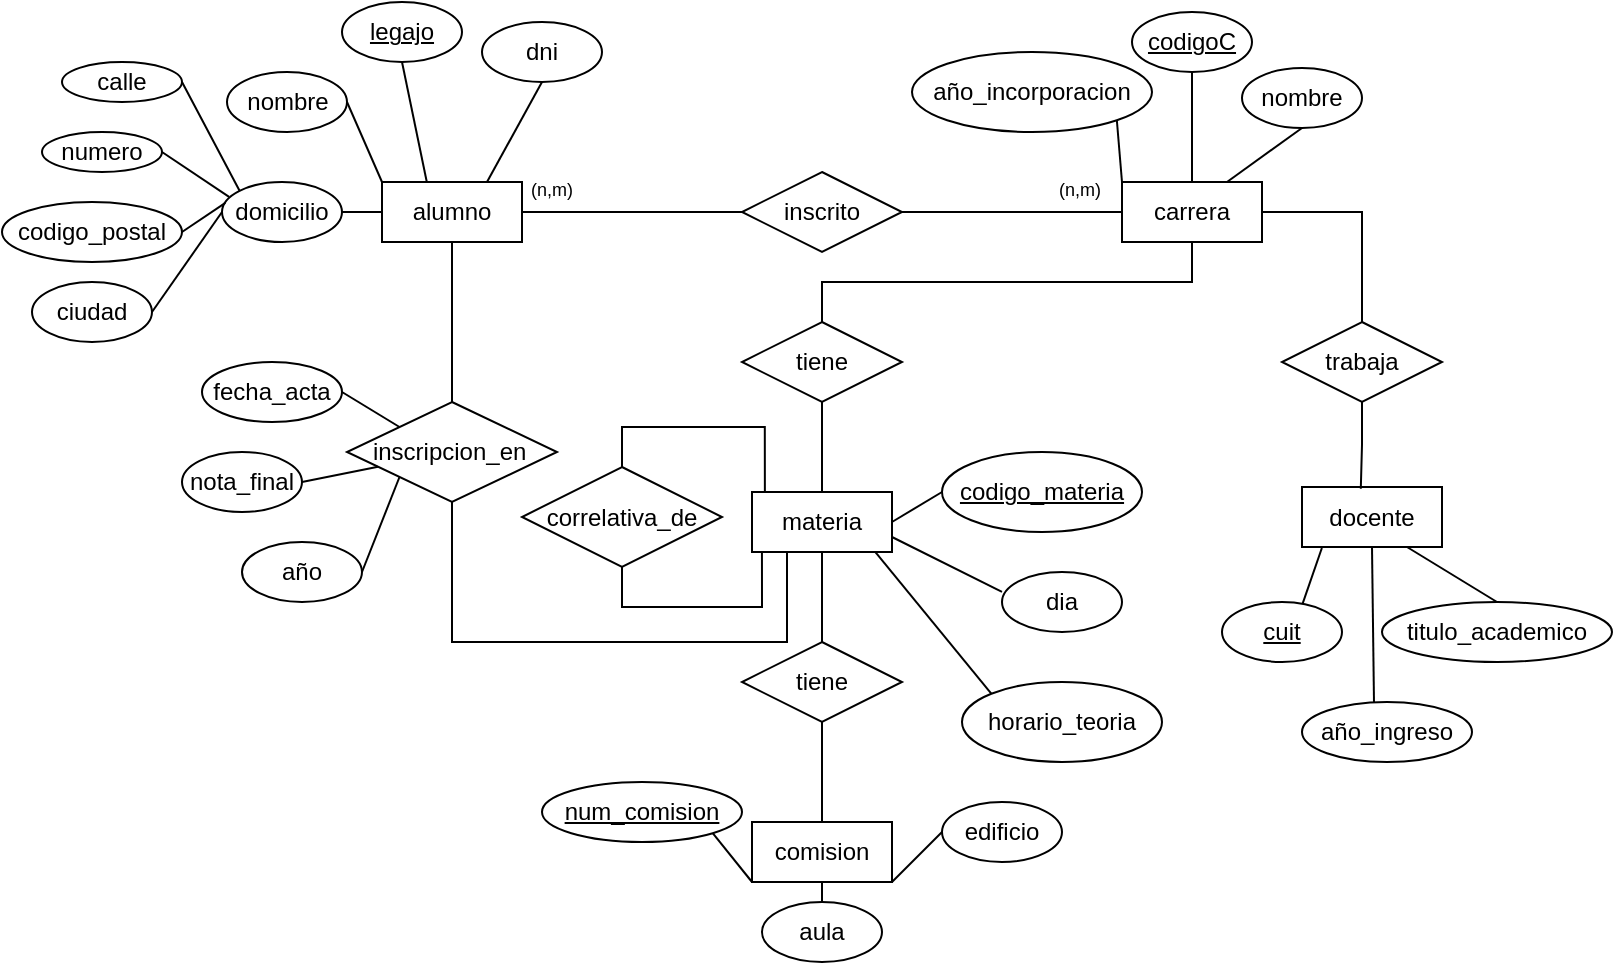 <mxfile version="27.1.4">
  <diagram name="Página-1" id="LSa585z5DlNZ0hhu597N">
    <mxGraphModel dx="1200" dy="477" grid="0" gridSize="10" guides="1" tooltips="1" connect="1" arrows="1" fold="1" page="1" pageScale="1" pageWidth="827" pageHeight="1169" math="0" shadow="0">
      <root>
        <mxCell id="0" />
        <mxCell id="1" parent="0" />
        <mxCell id="OiiH3KWqHJdRT1orfoy_-14" style="edgeStyle=orthogonalEdgeStyle;rounded=0;orthogonalLoop=1;jettySize=auto;html=1;entryX=0;entryY=0.5;entryDx=0;entryDy=0;endArrow=none;startFill=0;" edge="1" parent="1" source="2jVrClkyNnCrI50fUXQd-1" target="OiiH3KWqHJdRT1orfoy_-13">
          <mxGeometry relative="1" as="geometry" />
        </mxCell>
        <mxCell id="OiiH3KWqHJdRT1orfoy_-26" style="edgeStyle=orthogonalEdgeStyle;rounded=0;orthogonalLoop=1;jettySize=auto;html=1;exitX=0;exitY=0.5;exitDx=0;exitDy=0;entryX=1;entryY=0.5;entryDx=0;entryDy=0;endArrow=none;startFill=0;" edge="1" parent="1" source="2jVrClkyNnCrI50fUXQd-1" target="2jVrClkyNnCrI50fUXQd-5">
          <mxGeometry relative="1" as="geometry" />
        </mxCell>
        <mxCell id="OiiH3KWqHJdRT1orfoy_-52" style="edgeStyle=orthogonalEdgeStyle;rounded=0;orthogonalLoop=1;jettySize=auto;html=1;exitX=0.5;exitY=1;exitDx=0;exitDy=0;endArrow=none;startFill=0;" edge="1" parent="1" source="2jVrClkyNnCrI50fUXQd-1" target="OiiH3KWqHJdRT1orfoy_-33">
          <mxGeometry relative="1" as="geometry" />
        </mxCell>
        <mxCell id="2jVrClkyNnCrI50fUXQd-1" value="alumno" style="rounded=0;whiteSpace=wrap;html=1;" parent="1" vertex="1">
          <mxGeometry x="193" y="181" width="70" height="30" as="geometry" />
        </mxCell>
        <mxCell id="2jVrClkyNnCrI50fUXQd-2" value="&lt;u&gt;legajo&lt;/u&gt;" style="ellipse;whiteSpace=wrap;html=1;" parent="1" vertex="1">
          <mxGeometry x="173" y="91" width="60" height="30" as="geometry" />
        </mxCell>
        <mxCell id="2jVrClkyNnCrI50fUXQd-3" value="dni" style="ellipse;whiteSpace=wrap;html=1;" parent="1" vertex="1">
          <mxGeometry x="243" y="101" width="60" height="30" as="geometry" />
        </mxCell>
        <mxCell id="2jVrClkyNnCrI50fUXQd-4" value="nombre" style="ellipse;whiteSpace=wrap;html=1;" parent="1" vertex="1">
          <mxGeometry x="115.5" y="126" width="60" height="30" as="geometry" />
        </mxCell>
        <mxCell id="2jVrClkyNnCrI50fUXQd-5" value="domicilio" style="ellipse;whiteSpace=wrap;html=1;" parent="1" vertex="1">
          <mxGeometry x="113" y="181" width="60" height="30" as="geometry" />
        </mxCell>
        <mxCell id="2jVrClkyNnCrI50fUXQd-6" value="calle" style="ellipse;whiteSpace=wrap;html=1;" parent="1" vertex="1">
          <mxGeometry x="33" y="121" width="60" height="20" as="geometry" />
        </mxCell>
        <mxCell id="2jVrClkyNnCrI50fUXQd-7" value="codigo_postal" style="ellipse;whiteSpace=wrap;html=1;" parent="1" vertex="1">
          <mxGeometry x="3" y="191" width="90" height="30" as="geometry" />
        </mxCell>
        <mxCell id="2jVrClkyNnCrI50fUXQd-8" value="numero" style="ellipse;whiteSpace=wrap;html=1;" parent="1" vertex="1">
          <mxGeometry x="23" y="156" width="60" height="20" as="geometry" />
        </mxCell>
        <mxCell id="2jVrClkyNnCrI50fUXQd-10" value="ciudad" style="ellipse;whiteSpace=wrap;html=1;" parent="1" vertex="1">
          <mxGeometry x="18" y="231" width="60" height="30" as="geometry" />
        </mxCell>
        <mxCell id="2jVrClkyNnCrI50fUXQd-11" value="año_incorporacion" style="ellipse;whiteSpace=wrap;html=1;" parent="1" vertex="1">
          <mxGeometry x="458" y="116" width="120" height="40" as="geometry" />
        </mxCell>
        <mxCell id="2jVrClkyNnCrI50fUXQd-12" value="&lt;u&gt;codigoC&lt;/u&gt;" style="ellipse;whiteSpace=wrap;html=1;" parent="1" vertex="1">
          <mxGeometry x="568" y="96" width="60" height="30" as="geometry" />
        </mxCell>
        <mxCell id="OiiH3KWqHJdRT1orfoy_-72" style="edgeStyle=orthogonalEdgeStyle;rounded=0;orthogonalLoop=1;jettySize=auto;html=1;entryX=0.5;entryY=0;entryDx=0;entryDy=0;endArrow=none;startFill=0;" edge="1" parent="1" source="2jVrClkyNnCrI50fUXQd-13" target="OiiH3KWqHJdRT1orfoy_-18">
          <mxGeometry relative="1" as="geometry" />
        </mxCell>
        <mxCell id="2jVrClkyNnCrI50fUXQd-13" value="carrera" style="rounded=0;whiteSpace=wrap;html=1;" parent="1" vertex="1">
          <mxGeometry x="563" y="181" width="70" height="30" as="geometry" />
        </mxCell>
        <mxCell id="2jVrClkyNnCrI50fUXQd-14" value="&lt;u&gt;cuit&lt;/u&gt;" style="ellipse;whiteSpace=wrap;html=1;" parent="1" vertex="1">
          <mxGeometry x="613" y="391" width="60" height="30" as="geometry" />
        </mxCell>
        <mxCell id="2jVrClkyNnCrI50fUXQd-22" value="nombre" style="ellipse;whiteSpace=wrap;html=1;" parent="1" vertex="1">
          <mxGeometry x="623" y="124" width="60" height="30" as="geometry" />
        </mxCell>
        <mxCell id="OiiH3KWqHJdRT1orfoy_-50" style="edgeStyle=orthogonalEdgeStyle;rounded=0;orthogonalLoop=1;jettySize=auto;html=1;exitX=0.5;exitY=1;exitDx=0;exitDy=0;endArrow=none;startFill=0;" edge="1" parent="1" source="2jVrClkyNnCrI50fUXQd-27" target="OiiH3KWqHJdRT1orfoy_-19">
          <mxGeometry relative="1" as="geometry" />
        </mxCell>
        <mxCell id="2jVrClkyNnCrI50fUXQd-27" value="materia" style="rounded=0;whiteSpace=wrap;html=1;" parent="1" vertex="1">
          <mxGeometry x="378" y="336" width="70" height="30" as="geometry" />
        </mxCell>
        <mxCell id="2jVrClkyNnCrI50fUXQd-28" value="docente" style="rounded=0;whiteSpace=wrap;html=1;" parent="1" vertex="1">
          <mxGeometry x="653" y="333.5" width="70" height="30" as="geometry" />
        </mxCell>
        <mxCell id="2jVrClkyNnCrI50fUXQd-29" value="comision" style="rounded=0;whiteSpace=wrap;html=1;" parent="1" vertex="1">
          <mxGeometry x="378" y="501" width="70" height="30" as="geometry" />
        </mxCell>
        <mxCell id="OiiH3KWqHJdRT1orfoy_-4" value="año_ingreso" style="ellipse;whiteSpace=wrap;html=1;" vertex="1" parent="1">
          <mxGeometry x="653" y="441" width="85" height="30" as="geometry" />
        </mxCell>
        <mxCell id="OiiH3KWqHJdRT1orfoy_-5" value="edificio" style="ellipse;whiteSpace=wrap;html=1;" vertex="1" parent="1">
          <mxGeometry x="473" y="491" width="60" height="30" as="geometry" />
        </mxCell>
        <mxCell id="OiiH3KWqHJdRT1orfoy_-6" value="aula" style="ellipse;whiteSpace=wrap;html=1;" vertex="1" parent="1">
          <mxGeometry x="383" y="541" width="60" height="30" as="geometry" />
        </mxCell>
        <mxCell id="OiiH3KWqHJdRT1orfoy_-7" value="titulo_academico" style="ellipse;whiteSpace=wrap;html=1;" vertex="1" parent="1">
          <mxGeometry x="693" y="391" width="115" height="30" as="geometry" />
        </mxCell>
        <mxCell id="OiiH3KWqHJdRT1orfoy_-8" value="&lt;u&gt;codigo_materia&lt;/u&gt;" style="ellipse;whiteSpace=wrap;html=1;" vertex="1" parent="1">
          <mxGeometry x="473" y="316" width="100" height="40" as="geometry" />
        </mxCell>
        <mxCell id="OiiH3KWqHJdRT1orfoy_-9" value="dia" style="ellipse;whiteSpace=wrap;html=1;" vertex="1" parent="1">
          <mxGeometry x="503" y="376" width="60" height="30" as="geometry" />
        </mxCell>
        <mxCell id="OiiH3KWqHJdRT1orfoy_-10" value="horario_teoria" style="ellipse;whiteSpace=wrap;html=1;" vertex="1" parent="1">
          <mxGeometry x="483" y="431" width="100" height="40" as="geometry" />
        </mxCell>
        <mxCell id="OiiH3KWqHJdRT1orfoy_-15" style="edgeStyle=orthogonalEdgeStyle;rounded=0;orthogonalLoop=1;jettySize=auto;html=1;exitX=1;exitY=0.5;exitDx=0;exitDy=0;entryX=0;entryY=0.5;entryDx=0;entryDy=0;endArrow=none;endFill=1;startFill=0;" edge="1" parent="1" source="OiiH3KWqHJdRT1orfoy_-13" target="2jVrClkyNnCrI50fUXQd-13">
          <mxGeometry relative="1" as="geometry" />
        </mxCell>
        <mxCell id="OiiH3KWqHJdRT1orfoy_-13" value="inscrito" style="rhombus;whiteSpace=wrap;html=1;" vertex="1" parent="1">
          <mxGeometry x="373" y="176" width="80" height="40" as="geometry" />
        </mxCell>
        <mxCell id="OiiH3KWqHJdRT1orfoy_-45" style="edgeStyle=orthogonalEdgeStyle;rounded=0;orthogonalLoop=1;jettySize=auto;html=1;exitX=0.5;exitY=0;exitDx=0;exitDy=0;entryX=0.5;entryY=1;entryDx=0;entryDy=0;endArrow=none;startFill=0;" edge="1" parent="1" source="OiiH3KWqHJdRT1orfoy_-17" target="2jVrClkyNnCrI50fUXQd-13">
          <mxGeometry relative="1" as="geometry" />
        </mxCell>
        <mxCell id="OiiH3KWqHJdRT1orfoy_-46" style="edgeStyle=orthogonalEdgeStyle;rounded=0;orthogonalLoop=1;jettySize=auto;html=1;exitX=0.5;exitY=1;exitDx=0;exitDy=0;entryX=0.5;entryY=0;entryDx=0;entryDy=0;endArrow=none;startFill=0;" edge="1" parent="1" source="OiiH3KWqHJdRT1orfoy_-17" target="2jVrClkyNnCrI50fUXQd-27">
          <mxGeometry relative="1" as="geometry" />
        </mxCell>
        <mxCell id="OiiH3KWqHJdRT1orfoy_-17" value="tiene" style="rhombus;whiteSpace=wrap;html=1;" vertex="1" parent="1">
          <mxGeometry x="373" y="251" width="80" height="40" as="geometry" />
        </mxCell>
        <mxCell id="OiiH3KWqHJdRT1orfoy_-18" value="trabaja" style="rhombus;whiteSpace=wrap;html=1;" vertex="1" parent="1">
          <mxGeometry x="643" y="251" width="80" height="40" as="geometry" />
        </mxCell>
        <mxCell id="OiiH3KWqHJdRT1orfoy_-51" style="edgeStyle=orthogonalEdgeStyle;rounded=0;orthogonalLoop=1;jettySize=auto;html=1;exitX=0.5;exitY=1;exitDx=0;exitDy=0;entryX=0.5;entryY=0;entryDx=0;entryDy=0;endArrow=none;startFill=0;" edge="1" parent="1" source="OiiH3KWqHJdRT1orfoy_-19" target="2jVrClkyNnCrI50fUXQd-29">
          <mxGeometry relative="1" as="geometry" />
        </mxCell>
        <mxCell id="OiiH3KWqHJdRT1orfoy_-19" value="tiene" style="rhombus;whiteSpace=wrap;html=1;" vertex="1" parent="1">
          <mxGeometry x="373" y="411" width="80" height="40" as="geometry" />
        </mxCell>
        <mxCell id="OiiH3KWqHJdRT1orfoy_-28" value="" style="endArrow=none;html=1;rounded=0;entryX=1;entryY=0.5;entryDx=0;entryDy=0;exitX=0;exitY=0;exitDx=0;exitDy=0;" edge="1" parent="1" source="2jVrClkyNnCrI50fUXQd-5" target="2jVrClkyNnCrI50fUXQd-6">
          <mxGeometry width="50" height="50" relative="1" as="geometry">
            <mxPoint x="123" y="211" as="sourcePoint" />
            <mxPoint x="173" y="161" as="targetPoint" />
          </mxGeometry>
        </mxCell>
        <mxCell id="OiiH3KWqHJdRT1orfoy_-29" value="" style="endArrow=none;html=1;rounded=0;entryX=1;entryY=0.5;entryDx=0;entryDy=0;exitX=0.059;exitY=0.249;exitDx=0;exitDy=0;exitPerimeter=0;" edge="1" parent="1" source="2jVrClkyNnCrI50fUXQd-5" target="2jVrClkyNnCrI50fUXQd-8">
          <mxGeometry width="50" height="50" relative="1" as="geometry">
            <mxPoint x="151" y="266" as="sourcePoint" />
            <mxPoint x="93" y="111" as="targetPoint" />
          </mxGeometry>
        </mxCell>
        <mxCell id="OiiH3KWqHJdRT1orfoy_-31" value="" style="endArrow=none;html=1;rounded=0;entryX=1;entryY=0.5;entryDx=0;entryDy=0;exitX=0.028;exitY=0.347;exitDx=0;exitDy=0;exitPerimeter=0;" edge="1" parent="1" source="2jVrClkyNnCrI50fUXQd-5" target="2jVrClkyNnCrI50fUXQd-7">
          <mxGeometry width="50" height="50" relative="1" as="geometry">
            <mxPoint x="141" y="286" as="sourcePoint" />
            <mxPoint x="83" y="131" as="targetPoint" />
          </mxGeometry>
        </mxCell>
        <mxCell id="OiiH3KWqHJdRT1orfoy_-32" value="" style="endArrow=none;html=1;rounded=0;entryX=1;entryY=0.5;entryDx=0;entryDy=0;exitX=0;exitY=0.5;exitDx=0;exitDy=0;" edge="1" parent="1" source="2jVrClkyNnCrI50fUXQd-5" target="2jVrClkyNnCrI50fUXQd-10">
          <mxGeometry width="50" height="50" relative="1" as="geometry">
            <mxPoint x="141" y="326" as="sourcePoint" />
            <mxPoint x="83" y="171" as="targetPoint" />
          </mxGeometry>
        </mxCell>
        <mxCell id="OiiH3KWqHJdRT1orfoy_-53" style="edgeStyle=orthogonalEdgeStyle;rounded=0;orthogonalLoop=1;jettySize=auto;html=1;entryX=0.25;entryY=1;entryDx=0;entryDy=0;exitX=0.5;exitY=1;exitDx=0;exitDy=0;endArrow=none;startFill=0;" edge="1" parent="1" source="OiiH3KWqHJdRT1orfoy_-33" target="2jVrClkyNnCrI50fUXQd-27">
          <mxGeometry relative="1" as="geometry">
            <Array as="points">
              <mxPoint x="228" y="411" />
              <mxPoint x="395" y="411" />
            </Array>
          </mxGeometry>
        </mxCell>
        <mxCell id="OiiH3KWqHJdRT1orfoy_-33" value="inscripcion_en&amp;nbsp;" style="rhombus;whiteSpace=wrap;html=1;" vertex="1" parent="1">
          <mxGeometry x="175.5" y="291" width="105" height="50" as="geometry" />
        </mxCell>
        <mxCell id="OiiH3KWqHJdRT1orfoy_-35" value="año&lt;span style=&quot;color: rgba(0, 0, 0, 0); font-family: monospace; font-size: 0px; text-align: start; text-wrap-mode: nowrap;&quot;&gt;%3CmxGraphModel%3E%3Croot%3E%3CmxCell%20id%3D%220%22%2F%3E%3CmxCell%20id%3D%221%22%20parent%3D%220%22%2F%3E%3CmxCell%20id%3D%222%22%20value%3D%22dni%22%20style%3D%22ellipse%3BwhiteSpace%3Dwrap%3Bhtml%3D1%3B%22%20vertex%3D%221%22%20parent%3D%221%22%3E%3CmxGeometry%20x%3D%22200%22%20y%3D%22100%22%20width%3D%2260%22%20height%3D%2230%22%20as%3D%22geometry%22%2F%3E%3C%2FmxCell%3E%3C%2Froot%3E%3C%2FmxGraphModel%3E&lt;/span&gt;" style="ellipse;whiteSpace=wrap;html=1;" vertex="1" parent="1">
          <mxGeometry x="123" y="361" width="60" height="30" as="geometry" />
        </mxCell>
        <mxCell id="OiiH3KWqHJdRT1orfoy_-36" value="nota_final" style="ellipse;whiteSpace=wrap;html=1;" vertex="1" parent="1">
          <mxGeometry x="93" y="316" width="60" height="30" as="geometry" />
        </mxCell>
        <mxCell id="OiiH3KWqHJdRT1orfoy_-37" value="fecha_acta" style="ellipse;whiteSpace=wrap;html=1;" vertex="1" parent="1">
          <mxGeometry x="103" y="271" width="70" height="30" as="geometry" />
        </mxCell>
        <mxCell id="OiiH3KWqHJdRT1orfoy_-38" value="correlativa_de" style="rhombus;whiteSpace=wrap;html=1;" vertex="1" parent="1">
          <mxGeometry x="263" y="323.5" width="100" height="50" as="geometry" />
        </mxCell>
        <mxCell id="OiiH3KWqHJdRT1orfoy_-39" value="" style="endArrow=none;html=1;rounded=0;entryX=1;entryY=0.5;entryDx=0;entryDy=0;" edge="1" parent="1" target="2jVrClkyNnCrI50fUXQd-4">
          <mxGeometry width="50" height="50" relative="1" as="geometry">
            <mxPoint x="193" y="181" as="sourcePoint" />
            <mxPoint x="273" y="211" as="targetPoint" />
          </mxGeometry>
        </mxCell>
        <mxCell id="OiiH3KWqHJdRT1orfoy_-40" value="" style="endArrow=none;html=1;rounded=0;entryX=0.5;entryY=1;entryDx=0;entryDy=0;exitX=0.32;exitY=0.001;exitDx=0;exitDy=0;exitPerimeter=0;" edge="1" parent="1" source="2jVrClkyNnCrI50fUXQd-1" target="2jVrClkyNnCrI50fUXQd-2">
          <mxGeometry width="50" height="50" relative="1" as="geometry">
            <mxPoint x="200" y="201" as="sourcePoint" />
            <mxPoint x="183" y="161" as="targetPoint" />
          </mxGeometry>
        </mxCell>
        <mxCell id="OiiH3KWqHJdRT1orfoy_-41" value="" style="endArrow=none;html=1;rounded=0;entryX=0.5;entryY=1;entryDx=0;entryDy=0;exitX=0.75;exitY=0;exitDx=0;exitDy=0;" edge="1" parent="1" source="2jVrClkyNnCrI50fUXQd-1" target="2jVrClkyNnCrI50fUXQd-3">
          <mxGeometry width="50" height="50" relative="1" as="geometry">
            <mxPoint x="270" y="191" as="sourcePoint" />
            <mxPoint x="253" y="151" as="targetPoint" />
          </mxGeometry>
        </mxCell>
        <mxCell id="OiiH3KWqHJdRT1orfoy_-42" value="" style="endArrow=none;html=1;rounded=0;entryX=1;entryY=1;entryDx=0;entryDy=0;exitX=0;exitY=0;exitDx=0;exitDy=0;" edge="1" parent="1" source="2jVrClkyNnCrI50fUXQd-13" target="2jVrClkyNnCrI50fUXQd-11">
          <mxGeometry width="50" height="50" relative="1" as="geometry">
            <mxPoint x="550" y="191" as="sourcePoint" />
            <mxPoint x="533" y="151" as="targetPoint" />
          </mxGeometry>
        </mxCell>
        <mxCell id="OiiH3KWqHJdRT1orfoy_-43" value="" style="endArrow=none;html=1;rounded=0;entryX=0.5;entryY=1;entryDx=0;entryDy=0;exitX=0.5;exitY=0;exitDx=0;exitDy=0;" edge="1" parent="1" source="2jVrClkyNnCrI50fUXQd-13" target="2jVrClkyNnCrI50fUXQd-12">
          <mxGeometry width="50" height="50" relative="1" as="geometry">
            <mxPoint x="630" y="191" as="sourcePoint" />
            <mxPoint x="613" y="151" as="targetPoint" />
          </mxGeometry>
        </mxCell>
        <mxCell id="OiiH3KWqHJdRT1orfoy_-44" value="" style="endArrow=none;html=1;rounded=0;entryX=0.5;entryY=1;entryDx=0;entryDy=0;exitX=0.75;exitY=0;exitDx=0;exitDy=0;" edge="1" parent="1" source="2jVrClkyNnCrI50fUXQd-13" target="2jVrClkyNnCrI50fUXQd-22">
          <mxGeometry width="50" height="50" relative="1" as="geometry">
            <mxPoint x="640" y="171" as="sourcePoint" />
            <mxPoint x="623" y="131" as="targetPoint" />
          </mxGeometry>
        </mxCell>
        <mxCell id="OiiH3KWqHJdRT1orfoy_-47" value="" style="endArrow=none;html=1;rounded=0;entryX=1;entryY=0.5;entryDx=0;entryDy=0;exitX=0;exitY=0.5;exitDx=0;exitDy=0;" edge="1" parent="1" source="OiiH3KWqHJdRT1orfoy_-8" target="2jVrClkyNnCrI50fUXQd-27">
          <mxGeometry width="50" height="50" relative="1" as="geometry">
            <mxPoint x="460" y="436" as="sourcePoint" />
            <mxPoint x="443" y="396" as="targetPoint" />
          </mxGeometry>
        </mxCell>
        <mxCell id="OiiH3KWqHJdRT1orfoy_-48" value="" style="endArrow=none;html=1;rounded=0;entryX=1;entryY=0.75;entryDx=0;entryDy=0;exitX=0;exitY=0.333;exitDx=0;exitDy=0;exitPerimeter=0;" edge="1" parent="1" source="OiiH3KWqHJdRT1orfoy_-9" target="2jVrClkyNnCrI50fUXQd-27">
          <mxGeometry width="50" height="50" relative="1" as="geometry">
            <mxPoint x="480" y="416" as="sourcePoint" />
            <mxPoint x="463" y="376" as="targetPoint" />
          </mxGeometry>
        </mxCell>
        <mxCell id="OiiH3KWqHJdRT1orfoy_-49" value="" style="endArrow=none;html=1;rounded=0;entryX=0.88;entryY=0.996;entryDx=0;entryDy=0;exitX=0;exitY=0;exitDx=0;exitDy=0;entryPerimeter=0;" edge="1" parent="1" source="OiiH3KWqHJdRT1orfoy_-10" target="2jVrClkyNnCrI50fUXQd-27">
          <mxGeometry width="50" height="50" relative="1" as="geometry">
            <mxPoint x="460" y="446" as="sourcePoint" />
            <mxPoint x="443" y="406" as="targetPoint" />
          </mxGeometry>
        </mxCell>
        <mxCell id="OiiH3KWqHJdRT1orfoy_-54" value="" style="endArrow=none;html=1;rounded=0;entryX=0.5;entryY=0;entryDx=0;entryDy=0;exitX=0.5;exitY=1;exitDx=0;exitDy=0;" edge="1" parent="1" source="2jVrClkyNnCrI50fUXQd-29" target="OiiH3KWqHJdRT1orfoy_-6">
          <mxGeometry width="50" height="50" relative="1" as="geometry">
            <mxPoint x="390" y="656" as="sourcePoint" />
            <mxPoint x="373" y="616" as="targetPoint" />
          </mxGeometry>
        </mxCell>
        <mxCell id="OiiH3KWqHJdRT1orfoy_-55" value="" style="endArrow=none;html=1;rounded=0;entryX=1;entryY=1;entryDx=0;entryDy=0;exitX=0;exitY=0.5;exitDx=0;exitDy=0;" edge="1" parent="1" source="OiiH3KWqHJdRT1orfoy_-5" target="2jVrClkyNnCrI50fUXQd-29">
          <mxGeometry width="50" height="50" relative="1" as="geometry">
            <mxPoint x="438" y="612" as="sourcePoint" />
            <mxPoint x="423" y="646" as="targetPoint" />
          </mxGeometry>
        </mxCell>
        <mxCell id="OiiH3KWqHJdRT1orfoy_-58" style="edgeStyle=orthogonalEdgeStyle;rounded=0;orthogonalLoop=1;jettySize=auto;html=1;entryX=0.092;entryY=0.018;entryDx=0;entryDy=0;entryPerimeter=0;exitX=0.5;exitY=0;exitDx=0;exitDy=0;endArrow=none;startFill=0;" edge="1" parent="1" source="OiiH3KWqHJdRT1orfoy_-38" target="2jVrClkyNnCrI50fUXQd-27">
          <mxGeometry relative="1" as="geometry" />
        </mxCell>
        <mxCell id="OiiH3KWqHJdRT1orfoy_-59" style="edgeStyle=orthogonalEdgeStyle;rounded=0;orthogonalLoop=1;jettySize=auto;html=1;exitX=0.5;exitY=1;exitDx=0;exitDy=0;entryX=0.071;entryY=1;entryDx=0;entryDy=0;entryPerimeter=0;endArrow=none;startFill=0;" edge="1" parent="1" source="OiiH3KWqHJdRT1orfoy_-38" target="2jVrClkyNnCrI50fUXQd-27">
          <mxGeometry relative="1" as="geometry" />
        </mxCell>
        <mxCell id="OiiH3KWqHJdRT1orfoy_-60" value="&lt;u&gt;num_comision&lt;/u&gt;" style="ellipse;whiteSpace=wrap;html=1;" vertex="1" parent="1">
          <mxGeometry x="273" y="481" width="100" height="30" as="geometry" />
        </mxCell>
        <mxCell id="OiiH3KWqHJdRT1orfoy_-61" value="" style="endArrow=none;html=1;rounded=0;entryX=1;entryY=1;entryDx=0;entryDy=0;exitX=0;exitY=1;exitDx=0;exitDy=0;" edge="1" parent="1" source="2jVrClkyNnCrI50fUXQd-29" target="OiiH3KWqHJdRT1orfoy_-60">
          <mxGeometry width="50" height="50" relative="1" as="geometry">
            <mxPoint x="403" y="596" as="sourcePoint" />
            <mxPoint x="403" y="626" as="targetPoint" />
          </mxGeometry>
        </mxCell>
        <mxCell id="OiiH3KWqHJdRT1orfoy_-62" value="" style="endArrow=none;html=1;rounded=0;entryX=0;entryY=0;entryDx=0;entryDy=0;exitX=1;exitY=0.5;exitDx=0;exitDy=0;" edge="1" parent="1" source="OiiH3KWqHJdRT1orfoy_-37" target="OiiH3KWqHJdRT1orfoy_-33">
          <mxGeometry width="50" height="50" relative="1" as="geometry">
            <mxPoint x="253" y="271" as="sourcePoint" />
            <mxPoint x="253" y="301" as="targetPoint" />
          </mxGeometry>
        </mxCell>
        <mxCell id="OiiH3KWqHJdRT1orfoy_-63" value="" style="endArrow=none;html=1;rounded=0;exitX=1;exitY=0.5;exitDx=0;exitDy=0;" edge="1" parent="1" source="OiiH3KWqHJdRT1orfoy_-36" target="OiiH3KWqHJdRT1orfoy_-33">
          <mxGeometry width="50" height="50" relative="1" as="geometry">
            <mxPoint x="193" y="351" as="sourcePoint" />
            <mxPoint x="193" y="381" as="targetPoint" />
          </mxGeometry>
        </mxCell>
        <mxCell id="OiiH3KWqHJdRT1orfoy_-64" value="" style="endArrow=none;html=1;rounded=0;entryX=0;entryY=1;entryDx=0;entryDy=0;exitX=1;exitY=0.5;exitDx=0;exitDy=0;" edge="1" parent="1" source="OiiH3KWqHJdRT1orfoy_-35" target="OiiH3KWqHJdRT1orfoy_-33">
          <mxGeometry width="50" height="50" relative="1" as="geometry">
            <mxPoint x="193" y="361" as="sourcePoint" />
            <mxPoint x="193" y="391" as="targetPoint" />
          </mxGeometry>
        </mxCell>
        <mxCell id="OiiH3KWqHJdRT1orfoy_-67" value="" style="endArrow=none;html=1;rounded=0;exitX=0.672;exitY=0.028;exitDx=0;exitDy=0;exitPerimeter=0;entryX=0.142;entryY=1.017;entryDx=0;entryDy=0;entryPerimeter=0;" edge="1" parent="1" source="2jVrClkyNnCrI50fUXQd-14" target="2jVrClkyNnCrI50fUXQd-28">
          <mxGeometry width="50" height="50" relative="1" as="geometry">
            <mxPoint x="713" y="313.5" as="sourcePoint" />
            <mxPoint x="663" y="368.5" as="targetPoint" />
          </mxGeometry>
        </mxCell>
        <mxCell id="OiiH3KWqHJdRT1orfoy_-68" value="" style="endArrow=none;html=1;rounded=0;entryX=0.5;entryY=1;entryDx=0;entryDy=0;" edge="1" parent="1" target="2jVrClkyNnCrI50fUXQd-28">
          <mxGeometry width="50" height="50" relative="1" as="geometry">
            <mxPoint x="689" y="441.5" as="sourcePoint" />
            <mxPoint x="763" y="373.5" as="targetPoint" />
          </mxGeometry>
        </mxCell>
        <mxCell id="OiiH3KWqHJdRT1orfoy_-69" value="" style="endArrow=none;html=1;rounded=0;entryX=0.5;entryY=0;entryDx=0;entryDy=0;exitX=0.75;exitY=1;exitDx=0;exitDy=0;" edge="1" parent="1" source="2jVrClkyNnCrI50fUXQd-28" target="OiiH3KWqHJdRT1orfoy_-7">
          <mxGeometry width="50" height="50" relative="1" as="geometry">
            <mxPoint x="753" y="373.5" as="sourcePoint" />
            <mxPoint x="753" y="403.5" as="targetPoint" />
          </mxGeometry>
        </mxCell>
        <mxCell id="OiiH3KWqHJdRT1orfoy_-75" style="edgeStyle=orthogonalEdgeStyle;rounded=0;orthogonalLoop=1;jettySize=auto;html=1;exitX=0.5;exitY=1;exitDx=0;exitDy=0;entryX=0.42;entryY=0.029;entryDx=0;entryDy=0;entryPerimeter=0;endArrow=none;startFill=0;" edge="1" parent="1" source="OiiH3KWqHJdRT1orfoy_-18" target="2jVrClkyNnCrI50fUXQd-28">
          <mxGeometry relative="1" as="geometry" />
        </mxCell>
        <mxCell id="OiiH3KWqHJdRT1orfoy_-76" value="&lt;font style=&quot;font-size: 9px;&quot;&gt;(n,m)&lt;/font&gt;" style="text;html=1;align=center;verticalAlign=middle;whiteSpace=wrap;rounded=0;" vertex="1" parent="1">
          <mxGeometry x="263" y="171" width="30" height="25" as="geometry" />
        </mxCell>
        <mxCell id="OiiH3KWqHJdRT1orfoy_-77" value="&lt;font style=&quot;font-size: 9px;&quot;&gt;(n,m)&lt;/font&gt;" style="text;html=1;align=center;verticalAlign=middle;whiteSpace=wrap;rounded=0;" vertex="1" parent="1">
          <mxGeometry x="527" y="171" width="30" height="25" as="geometry" />
        </mxCell>
      </root>
    </mxGraphModel>
  </diagram>
</mxfile>
